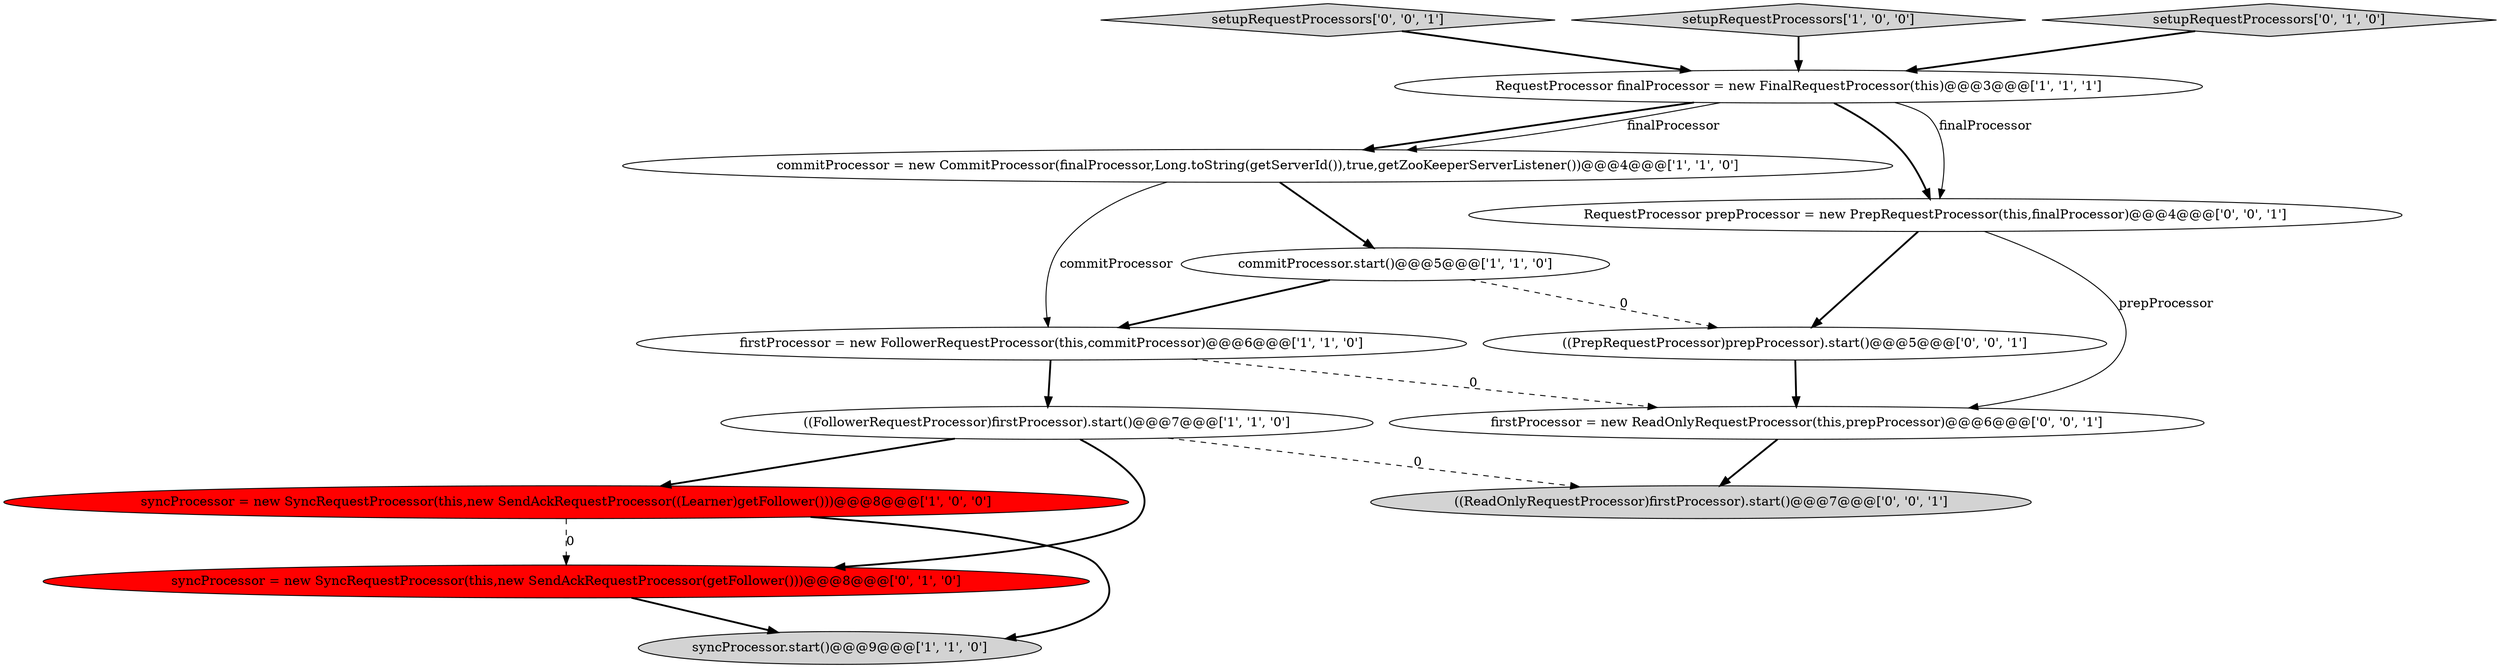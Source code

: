 digraph {
11 [style = filled, label = "setupRequestProcessors['0', '0', '1']", fillcolor = lightgray, shape = diamond image = "AAA0AAABBB3BBB"];
3 [style = filled, label = "syncProcessor.start()@@@9@@@['1', '1', '0']", fillcolor = lightgray, shape = ellipse image = "AAA0AAABBB1BBB"];
1 [style = filled, label = "RequestProcessor finalProcessor = new FinalRequestProcessor(this)@@@3@@@['1', '1', '1']", fillcolor = white, shape = ellipse image = "AAA0AAABBB1BBB"];
0 [style = filled, label = "setupRequestProcessors['1', '0', '0']", fillcolor = lightgray, shape = diamond image = "AAA0AAABBB1BBB"];
7 [style = filled, label = "((FollowerRequestProcessor)firstProcessor).start()@@@7@@@['1', '1', '0']", fillcolor = white, shape = ellipse image = "AAA0AAABBB1BBB"];
14 [style = filled, label = "firstProcessor = new ReadOnlyRequestProcessor(this,prepProcessor)@@@6@@@['0', '0', '1']", fillcolor = white, shape = ellipse image = "AAA0AAABBB3BBB"];
9 [style = filled, label = "syncProcessor = new SyncRequestProcessor(this,new SendAckRequestProcessor(getFollower()))@@@8@@@['0', '1', '0']", fillcolor = red, shape = ellipse image = "AAA1AAABBB2BBB"];
10 [style = filled, label = "((PrepRequestProcessor)prepProcessor).start()@@@5@@@['0', '0', '1']", fillcolor = white, shape = ellipse image = "AAA0AAABBB3BBB"];
12 [style = filled, label = "RequestProcessor prepProcessor = new PrepRequestProcessor(this,finalProcessor)@@@4@@@['0', '0', '1']", fillcolor = white, shape = ellipse image = "AAA0AAABBB3BBB"];
4 [style = filled, label = "syncProcessor = new SyncRequestProcessor(this,new SendAckRequestProcessor((Learner)getFollower()))@@@8@@@['1', '0', '0']", fillcolor = red, shape = ellipse image = "AAA1AAABBB1BBB"];
5 [style = filled, label = "commitProcessor = new CommitProcessor(finalProcessor,Long.toString(getServerId()),true,getZooKeeperServerListener())@@@4@@@['1', '1', '0']", fillcolor = white, shape = ellipse image = "AAA0AAABBB1BBB"];
6 [style = filled, label = "firstProcessor = new FollowerRequestProcessor(this,commitProcessor)@@@6@@@['1', '1', '0']", fillcolor = white, shape = ellipse image = "AAA0AAABBB1BBB"];
2 [style = filled, label = "commitProcessor.start()@@@5@@@['1', '1', '0']", fillcolor = white, shape = ellipse image = "AAA0AAABBB1BBB"];
13 [style = filled, label = "((ReadOnlyRequestProcessor)firstProcessor).start()@@@7@@@['0', '0', '1']", fillcolor = lightgray, shape = ellipse image = "AAA0AAABBB3BBB"];
8 [style = filled, label = "setupRequestProcessors['0', '1', '0']", fillcolor = lightgray, shape = diamond image = "AAA0AAABBB2BBB"];
1->5 [style = bold, label=""];
4->3 [style = bold, label=""];
12->14 [style = solid, label="prepProcessor"];
10->14 [style = bold, label=""];
11->1 [style = bold, label=""];
2->6 [style = bold, label=""];
5->6 [style = solid, label="commitProcessor"];
7->4 [style = bold, label=""];
6->14 [style = dashed, label="0"];
2->10 [style = dashed, label="0"];
1->12 [style = solid, label="finalProcessor"];
7->9 [style = bold, label=""];
8->1 [style = bold, label=""];
4->9 [style = dashed, label="0"];
5->2 [style = bold, label=""];
12->10 [style = bold, label=""];
0->1 [style = bold, label=""];
7->13 [style = dashed, label="0"];
1->12 [style = bold, label=""];
9->3 [style = bold, label=""];
14->13 [style = bold, label=""];
6->7 [style = bold, label=""];
1->5 [style = solid, label="finalProcessor"];
}
